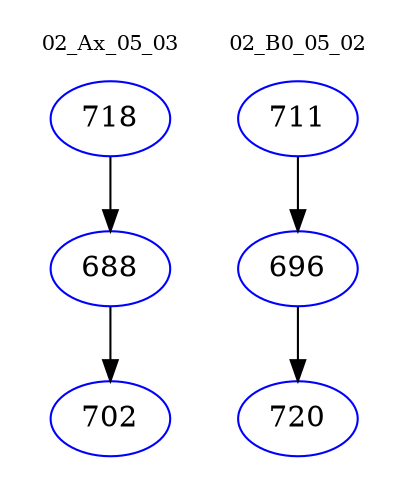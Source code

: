 digraph{
subgraph cluster_0 {
color = white
label = "02_Ax_05_03";
fontsize=10;
T0_718 [label="718", color="blue"]
T0_718 -> T0_688 [color="black"]
T0_688 [label="688", color="blue"]
T0_688 -> T0_702 [color="black"]
T0_702 [label="702", color="blue"]
}
subgraph cluster_1 {
color = white
label = "02_B0_05_02";
fontsize=10;
T1_711 [label="711", color="blue"]
T1_711 -> T1_696 [color="black"]
T1_696 [label="696", color="blue"]
T1_696 -> T1_720 [color="black"]
T1_720 [label="720", color="blue"]
}
}
